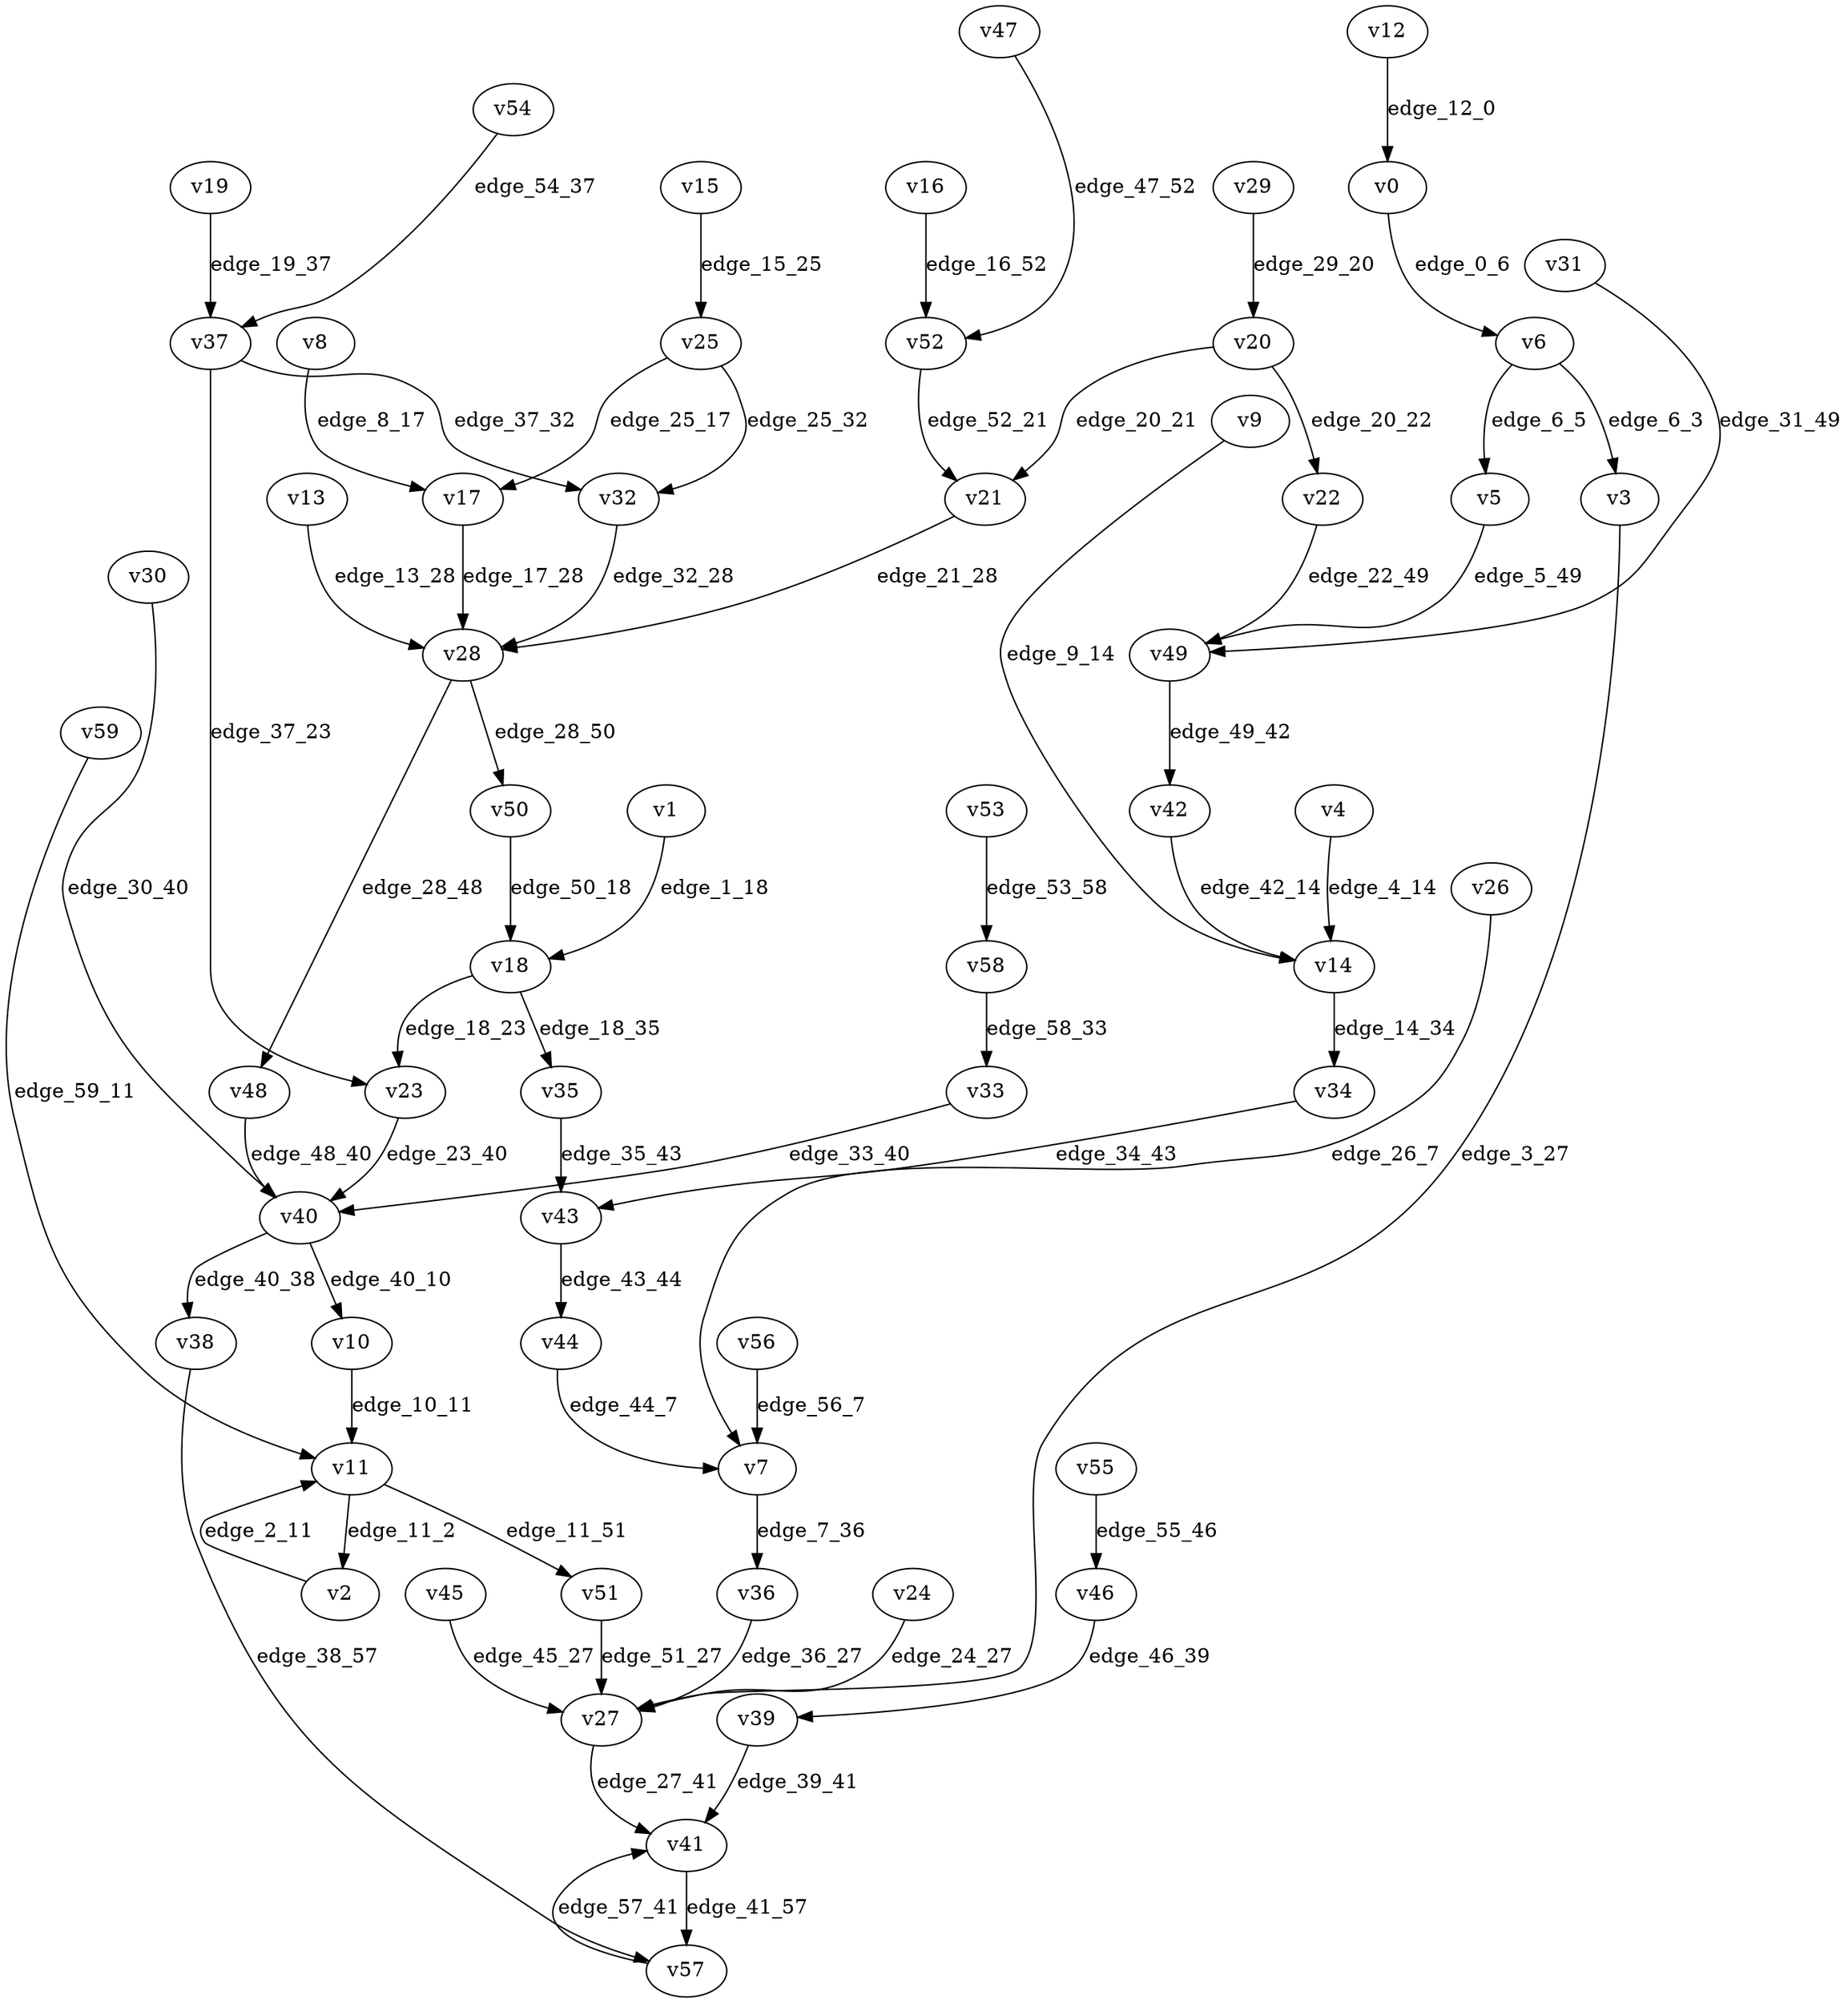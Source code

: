 digraph G {
    // Stochastic discounted game

    v0 [name="v0", player=0];
    v1 [name="v1", player=1];
    v2 [name="v2", player=1];
    v3 [name="v3", player=0];
    v4 [name="v4", player=1];
    v5 [name="v5", player=1];
    v6 [name="v6", player=-1];
    v7 [name="v7", player=-1];
    v8 [name="v8", player=-1];
    v9 [name="v9", player=1];
    v10 [name="v10", player=0];
    v11 [name="v11", player=-1];
    v12 [name="v12", player=-1];
    v13 [name="v13", player=1];
    v14 [name="v14", player=-1];
    v15 [name="v15", player=0];
    v16 [name="v16", player=0];
    v17 [name="v17", player=0];
    v18 [name="v18", player=-1];
    v19 [name="v19", player=1];
    v20 [name="v20", player=-1];
    v21 [name="v21", player=0];
    v22 [name="v22", player=0];
    v23 [name="v23", player=0];
    v24 [name="v24", player=1];
    v25 [name="v25", player=-1];
    v26 [name="v26", player=1];
    v27 [name="v27", player=-1];
    v28 [name="v28", player=-1];
    v29 [name="v29", player=0];
    v30 [name="v30", player=1];
    v31 [name="v31", player=1];
    v32 [name="v32", player=0];
    v33 [name="v33", player=0];
    v34 [name="v34", player=1];
    v35 [name="v35", player=1];
    v36 [name="v36", player=0];
    v37 [name="v37", player=-1];
    v38 [name="v38", player=1];
    v39 [name="v39", player=-1];
    v40 [name="v40", player=-1];
    v41 [name="v41", player=0];
    v42 [name="v42", player=1];
    v43 [name="v43", player=-1];
    v44 [name="v44", player=1];
    v45 [name="v45", player=1];
    v46 [name="v46", player=0];
    v47 [name="v47", player=1];
    v48 [name="v48", player=0];
    v49 [name="v49", player=-1];
    v50 [name="v50", player=1];
    v51 [name="v51", player=0];
    v52 [name="v52", player=-1];
    v53 [name="v53", player=0];
    v54 [name="v54", player=0];
    v55 [name="v55", player=-1];
    v56 [name="v56", player=0];
    v57 [name="v57", player=-1];
    v58 [name="v58", player=-1];
    v59 [name="v59", player=1];

    v0 -> v6 [label="edge_0_6", weight=-3.127244, discount=0.895851];
    v1 -> v18 [label="edge_1_18", weight=3.856696, discount=0.376161];
    v2 -> v11 [label="edge_2_11", weight=0.214183, discount=0.174865];
    v3 -> v27 [label="edge_3_27", weight=-6.118980, discount=0.437074];
    v4 -> v14 [label="edge_4_14", weight=6.599595, discount=0.393190];
    v5 -> v49 [label="edge_5_49", weight=-3.569382, discount=0.172289];
    v6 -> v3 [label="edge_6_3", probability=0.337261];
    v6 -> v5 [label="edge_6_5", probability=0.662739];
    v7 -> v36 [label="edge_7_36", probability=1.000000];
    v8 -> v17 [label="edge_8_17", probability=1.000000];
    v9 -> v14 [label="edge_9_14", weight=-9.620430, discount=0.212307];
    v10 -> v11 [label="edge_10_11", weight=4.383242, discount=0.547577];
    v11 -> v2 [label="edge_11_2", probability=0.429531];
    v11 -> v51 [label="edge_11_51", probability=0.570469];
    v12 -> v0 [label="edge_12_0", probability=1.000000];
    v13 -> v28 [label="edge_13_28", weight=2.147241, discount=0.591956];
    v14 -> v34 [label="edge_14_34", probability=1.000000];
    v15 -> v25 [label="edge_15_25", weight=5.093831, discount=0.172717];
    v16 -> v52 [label="edge_16_52", weight=1.945147, discount=0.459538];
    v17 -> v28 [label="edge_17_28", weight=7.058927, discount=0.595891];
    v18 -> v23 [label="edge_18_23", probability=0.686470];
    v18 -> v35 [label="edge_18_35", probability=0.313530];
    v19 -> v37 [label="edge_19_37", weight=8.976460, discount=0.540546];
    v20 -> v22 [label="edge_20_22", probability=0.687044];
    v20 -> v21 [label="edge_20_21", probability=0.312956];
    v21 -> v28 [label="edge_21_28", weight=-4.221730, discount=0.369078];
    v22 -> v49 [label="edge_22_49", weight=-7.970463, discount=0.425794];
    v23 -> v40 [label="edge_23_40", weight=7.811767, discount=0.254172];
    v24 -> v27 [label="edge_24_27", weight=6.636972, discount=0.298667];
    v25 -> v17 [label="edge_25_17", probability=0.634023];
    v25 -> v32 [label="edge_25_32", probability=0.365977];
    v26 -> v7 [label="edge_26_7", weight=-6.391534, discount=0.695265];
    v27 -> v41 [label="edge_27_41", probability=1.000000];
    v28 -> v50 [label="edge_28_50", probability=0.409976];
    v28 -> v48 [label="edge_28_48", probability=0.590024];
    v29 -> v20 [label="edge_29_20", weight=9.748116, discount=0.715869];
    v30 -> v40 [label="edge_30_40", weight=-1.576289, discount=0.634409];
    v31 -> v49 [label="edge_31_49", weight=-2.939028, discount=0.616890];
    v32 -> v28 [label="edge_32_28", weight=1.483558, discount=0.545019];
    v33 -> v40 [label="edge_33_40", weight=-0.196444, discount=0.429002];
    v34 -> v43 [label="edge_34_43", weight=-1.189594, discount=0.628966];
    v35 -> v43 [label="edge_35_43", weight=2.490956, discount=0.408974];
    v36 -> v27 [label="edge_36_27", weight=4.310847, discount=0.617911];
    v37 -> v32 [label="edge_37_32", probability=0.403022];
    v37 -> v23 [label="edge_37_23", probability=0.596978];
    v38 -> v57 [label="edge_38_57", weight=-6.934402, discount=0.860791];
    v39 -> v41 [label="edge_39_41", probability=1.000000];
    v40 -> v38 [label="edge_40_38", probability=0.492120];
    v40 -> v10 [label="edge_40_10", probability=0.507880];
    v41 -> v57 [label="edge_41_57", weight=2.511440, discount=0.180885];
    v42 -> v14 [label="edge_42_14", weight=-8.899010, discount=0.179323];
    v43 -> v44 [label="edge_43_44", probability=1.000000];
    v44 -> v7 [label="edge_44_7", weight=-3.741719, discount=0.214206];
    v45 -> v27 [label="edge_45_27", weight=7.176257, discount=0.463049];
    v46 -> v39 [label="edge_46_39", weight=-4.956177, discount=0.171618];
    v47 -> v52 [label="edge_47_52", weight=-0.529116, discount=0.803043];
    v48 -> v40 [label="edge_48_40", weight=7.658927, discount=0.626257];
    v49 -> v42 [label="edge_49_42", probability=1.000000];
    v50 -> v18 [label="edge_50_18", weight=4.572052, discount=0.256254];
    v51 -> v27 [label="edge_51_27", weight=4.520569, discount=0.639245];
    v52 -> v21 [label="edge_52_21", probability=1.000000];
    v53 -> v58 [label="edge_53_58", weight=3.507880, discount=0.220185];
    v54 -> v37 [label="edge_54_37", weight=-0.161238, discount=0.454506];
    v55 -> v46 [label="edge_55_46", probability=1.000000];
    v56 -> v7 [label="edge_56_7", weight=1.327187, discount=0.345465];
    v57 -> v41 [label="edge_57_41", probability=1.000000];
    v58 -> v33 [label="edge_58_33", probability=1.000000];
    v59 -> v11 [label="edge_59_11", weight=-9.880075, discount=0.310700];
}